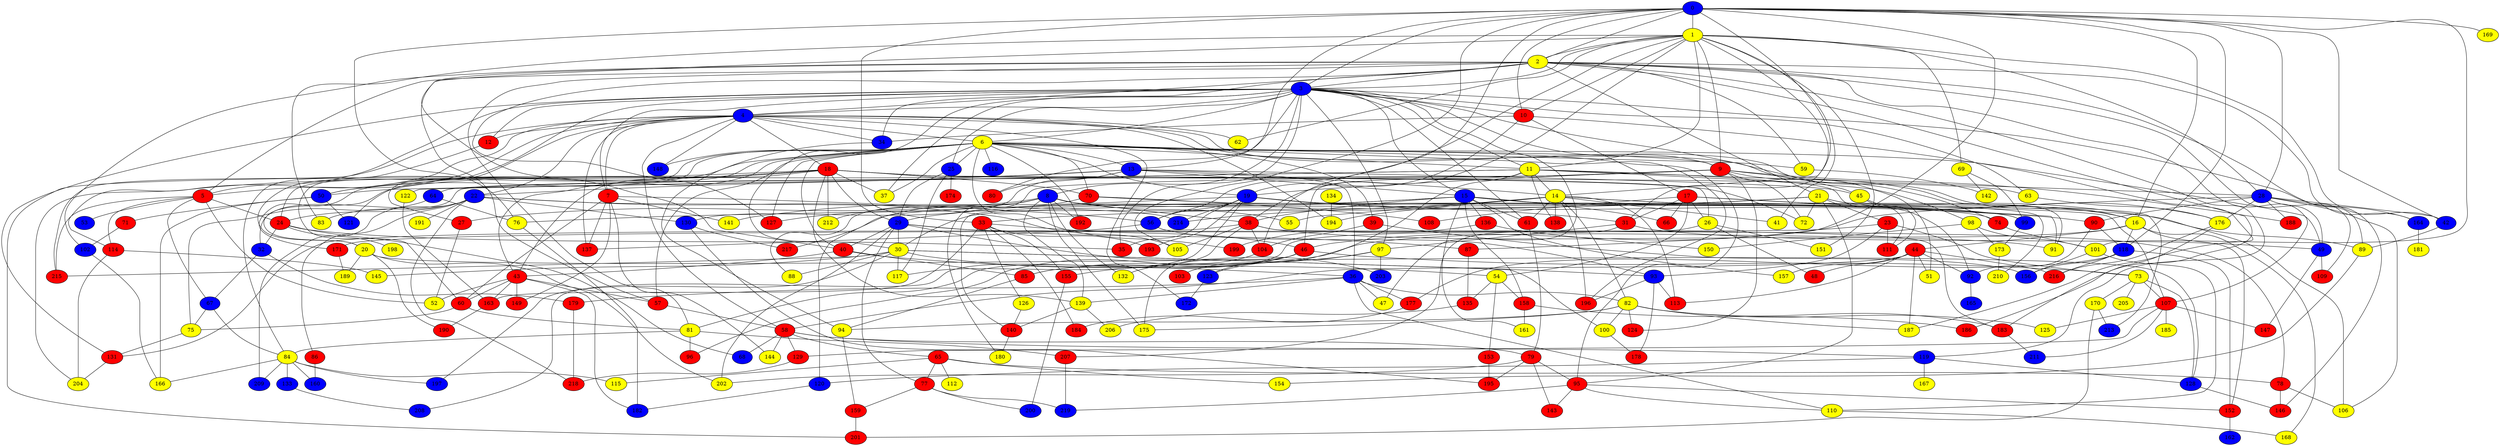 graph {
0 [style = filled fillcolor = blue];
1 [style = filled fillcolor = yellow];
2 [style = filled fillcolor = yellow];
3 [style = filled fillcolor = blue];
4 [style = filled fillcolor = blue];
5 [style = filled fillcolor = red];
6 [style = filled fillcolor = yellow];
7 [style = filled fillcolor = red];
8 [style = filled fillcolor = blue];
9 [style = filled fillcolor = red];
10 [style = filled fillcolor = red];
11 [style = filled fillcolor = yellow];
12 [style = filled fillcolor = red];
13 [style = filled fillcolor = blue];
14 [style = filled fillcolor = yellow];
15 [style = filled fillcolor = blue];
16 [style = filled fillcolor = yellow];
17 [style = filled fillcolor = red];
18 [style = filled fillcolor = red];
19 [style = filled fillcolor = blue];
20 [style = filled fillcolor = yellow];
21 [style = filled fillcolor = yellow];
22 [style = filled fillcolor = blue];
23 [style = filled fillcolor = red];
24 [style = filled fillcolor = red];
25 [style = filled fillcolor = blue];
26 [style = filled fillcolor = yellow];
27 [style = filled fillcolor = red];
28 [style = filled fillcolor = blue];
29 [style = filled fillcolor = blue];
30 [style = filled fillcolor = yellow];
31 [style = filled fillcolor = red];
32 [style = filled fillcolor = blue];
33 [style = filled fillcolor = red];
34 [style = filled fillcolor = blue];
35 [style = filled fillcolor = red];
36 [style = filled fillcolor = blue];
37 [style = filled fillcolor = yellow];
38 [style = filled fillcolor = red];
39 [style = filled fillcolor = red];
40 [style = filled fillcolor = red];
41 [style = filled fillcolor = yellow];
42 [style = filled fillcolor = blue];
43 [style = filled fillcolor = red];
44 [style = filled fillcolor = red];
45 [style = filled fillcolor = yellow];
46 [style = filled fillcolor = red];
47 [style = filled fillcolor = yellow];
48 [style = filled fillcolor = red];
49 [style = filled fillcolor = blue];
50 [style = filled fillcolor = blue];
51 [style = filled fillcolor = yellow];
52 [style = filled fillcolor = yellow];
53 [style = filled fillcolor = blue];
54 [style = filled fillcolor = yellow];
55 [style = filled fillcolor = yellow];
56 [style = filled fillcolor = blue];
57 [style = filled fillcolor = red];
58 [style = filled fillcolor = red];
59 [style = filled fillcolor = yellow];
60 [style = filled fillcolor = red];
61 [style = filled fillcolor = red];
62 [style = filled fillcolor = yellow];
63 [style = filled fillcolor = yellow];
64 [style = filled fillcolor = blue];
65 [style = filled fillcolor = red];
66 [style = filled fillcolor = red];
67 [style = filled fillcolor = blue];
68 [style = filled fillcolor = blue];
69 [style = filled fillcolor = yellow];
70 [style = filled fillcolor = red];
71 [style = filled fillcolor = red];
72 [style = filled fillcolor = yellow];
73 [style = filled fillcolor = yellow];
74 [style = filled fillcolor = red];
75 [style = filled fillcolor = yellow];
76 [style = filled fillcolor = yellow];
77 [style = filled fillcolor = red];
78 [style = filled fillcolor = red];
79 [style = filled fillcolor = red];
80 [style = filled fillcolor = red];
81 [style = filled fillcolor = yellow];
82 [style = filled fillcolor = yellow];
83 [style = filled fillcolor = yellow];
84 [style = filled fillcolor = yellow];
85 [style = filled fillcolor = red];
86 [style = filled fillcolor = red];
87 [style = filled fillcolor = red];
88 [style = filled fillcolor = yellow];
89 [style = filled fillcolor = yellow];
90 [style = filled fillcolor = red];
91 [style = filled fillcolor = yellow];
92 [style = filled fillcolor = blue];
93 [style = filled fillcolor = blue];
94 [style = filled fillcolor = yellow];
95 [style = filled fillcolor = red];
96 [style = filled fillcolor = red];
97 [style = filled fillcolor = yellow];
98 [style = filled fillcolor = yellow];
99 [style = filled fillcolor = blue];
100 [style = filled fillcolor = yellow];
101 [style = filled fillcolor = yellow];
102 [style = filled fillcolor = blue];
103 [style = filled fillcolor = red];
104 [style = filled fillcolor = red];
105 [style = filled fillcolor = yellow];
106 [style = filled fillcolor = yellow];
107 [style = filled fillcolor = red];
108 [style = filled fillcolor = red];
109 [style = filled fillcolor = red];
110 [style = filled fillcolor = yellow];
111 [style = filled fillcolor = red];
112 [style = filled fillcolor = yellow];
113 [style = filled fillcolor = red];
114 [style = filled fillcolor = red];
115 [style = filled fillcolor = yellow];
116 [style = filled fillcolor = blue];
117 [style = filled fillcolor = yellow];
118 [style = filled fillcolor = blue];
119 [style = filled fillcolor = blue];
120 [style = filled fillcolor = blue];
121 [style = filled fillcolor = blue];
122 [style = filled fillcolor = yellow];
123 [style = filled fillcolor = blue];
124 [style = filled fillcolor = red];
125 [style = filled fillcolor = yellow];
126 [style = filled fillcolor = yellow];
127 [style = filled fillcolor = red];
128 [style = filled fillcolor = blue];
129 [style = filled fillcolor = red];
130 [style = filled fillcolor = blue];
131 [style = filled fillcolor = red];
132 [style = filled fillcolor = yellow];
133 [style = filled fillcolor = blue];
134 [style = filled fillcolor = yellow];
135 [style = filled fillcolor = red];
136 [style = filled fillcolor = red];
137 [style = filled fillcolor = red];
138 [style = filled fillcolor = red];
139 [style = filled fillcolor = yellow];
140 [style = filled fillcolor = red];
141 [style = filled fillcolor = yellow];
142 [style = filled fillcolor = yellow];
143 [style = filled fillcolor = red];
144 [style = filled fillcolor = yellow];
145 [style = filled fillcolor = yellow];
146 [style = filled fillcolor = red];
147 [style = filled fillcolor = red];
148 [style = filled fillcolor = blue];
149 [style = filled fillcolor = red];
150 [style = filled fillcolor = yellow];
151 [style = filled fillcolor = yellow];
152 [style = filled fillcolor = red];
153 [style = filled fillcolor = red];
154 [style = filled fillcolor = yellow];
155 [style = filled fillcolor = red];
156 [style = filled fillcolor = blue];
157 [style = filled fillcolor = yellow];
158 [style = filled fillcolor = red];
159 [style = filled fillcolor = red];
160 [style = filled fillcolor = blue];
161 [style = filled fillcolor = yellow];
162 [style = filled fillcolor = blue];
163 [style = filled fillcolor = red];
164 [style = filled fillcolor = blue];
165 [style = filled fillcolor = blue];
166 [style = filled fillcolor = yellow];
167 [style = filled fillcolor = yellow];
168 [style = filled fillcolor = yellow];
169 [style = filled fillcolor = yellow];
170 [style = filled fillcolor = yellow];
171 [style = filled fillcolor = red];
172 [style = filled fillcolor = blue];
173 [style = filled fillcolor = yellow];
174 [style = filled fillcolor = red];
175 [style = filled fillcolor = yellow];
176 [style = filled fillcolor = yellow];
177 [style = filled fillcolor = red];
178 [style = filled fillcolor = red];
179 [style = filled fillcolor = red];
180 [style = filled fillcolor = yellow];
181 [style = filled fillcolor = yellow];
182 [style = filled fillcolor = blue];
183 [style = filled fillcolor = red];
184 [style = filled fillcolor = red];
185 [style = filled fillcolor = yellow];
186 [style = filled fillcolor = red];
187 [style = filled fillcolor = yellow];
188 [style = filled fillcolor = red];
189 [style = filled fillcolor = yellow];
190 [style = filled fillcolor = red];
191 [style = filled fillcolor = yellow];
192 [style = filled fillcolor = red];
193 [style = filled fillcolor = red];
194 [style = filled fillcolor = yellow];
195 [style = filled fillcolor = red];
196 [style = filled fillcolor = red];
197 [style = filled fillcolor = blue];
198 [style = filled fillcolor = yellow];
199 [style = filled fillcolor = red];
200 [style = filled fillcolor = blue];
201 [style = filled fillcolor = red];
202 [style = filled fillcolor = yellow];
203 [style = filled fillcolor = blue];
204 [style = filled fillcolor = yellow];
205 [style = filled fillcolor = yellow];
206 [style = filled fillcolor = yellow];
207 [style = filled fillcolor = red];
208 [style = filled fillcolor = blue];
209 [style = filled fillcolor = blue];
210 [style = filled fillcolor = yellow];
211 [style = filled fillcolor = blue];
212 [style = filled fillcolor = yellow];
213 [style = filled fillcolor = blue];
214 [style = filled fillcolor = blue];
215 [style = filled fillcolor = red];
216 [style = filled fillcolor = red];
217 [style = filled fillcolor = red];
218 [style = filled fillcolor = red];
219 [style = filled fillcolor = blue];
0 -- 13;
0 -- 10;
0 -- 3;
0 -- 2;
0 -- 1;
0 -- 14;
0 -- 16;
0 -- 28;
0 -- 33;
0 -- 42;
0 -- 76;
0 -- 87;
0 -- 101;
0 -- 104;
0 -- 105;
0 -- 118;
0 -- 169;
1 -- 2;
1 -- 3;
1 -- 9;
1 -- 10;
1 -- 11;
1 -- 28;
1 -- 31;
1 -- 38;
1 -- 40;
1 -- 41;
1 -- 42;
1 -- 56;
1 -- 62;
1 -- 69;
1 -- 83;
1 -- 151;
2 -- 3;
2 -- 4;
2 -- 5;
2 -- 21;
2 -- 34;
2 -- 49;
2 -- 57;
2 -- 59;
2 -- 81;
2 -- 89;
2 -- 102;
2 -- 107;
2 -- 119;
2 -- 127;
2 -- 164;
2 -- 186;
3 -- 4;
3 -- 5;
3 -- 6;
3 -- 7;
3 -- 8;
3 -- 9;
3 -- 10;
3 -- 11;
3 -- 12;
3 -- 15;
3 -- 25;
3 -- 27;
3 -- 30;
3 -- 35;
3 -- 37;
3 -- 45;
3 -- 47;
3 -- 61;
3 -- 63;
3 -- 80;
3 -- 97;
3 -- 131;
3 -- 146;
4 -- 5;
4 -- 6;
4 -- 7;
4 -- 12;
4 -- 16;
4 -- 18;
4 -- 20;
4 -- 22;
4 -- 34;
4 -- 58;
4 -- 62;
4 -- 74;
4 -- 114;
4 -- 137;
4 -- 148;
4 -- 172;
4 -- 194;
4 -- 215;
5 -- 24;
5 -- 52;
5 -- 53;
5 -- 67;
5 -- 114;
5 -- 215;
6 -- 9;
6 -- 11;
6 -- 13;
6 -- 19;
6 -- 24;
6 -- 25;
6 -- 37;
6 -- 39;
6 -- 40;
6 -- 43;
6 -- 49;
6 -- 50;
6 -- 57;
6 -- 59;
6 -- 60;
6 -- 70;
6 -- 95;
6 -- 116;
6 -- 121;
6 -- 127;
6 -- 148;
6 -- 192;
6 -- 196;
6 -- 199;
7 -- 56;
7 -- 60;
7 -- 137;
7 -- 141;
7 -- 144;
7 -- 149;
8 -- 27;
8 -- 38;
8 -- 55;
8 -- 74;
8 -- 88;
8 -- 127;
8 -- 132;
8 -- 139;
8 -- 175;
8 -- 192;
8 -- 212;
9 -- 19;
9 -- 32;
9 -- 51;
9 -- 64;
9 -- 72;
9 -- 91;
9 -- 124;
9 -- 180;
9 -- 188;
10 -- 17;
10 -- 19;
10 -- 34;
10 -- 187;
11 -- 14;
11 -- 28;
11 -- 46;
11 -- 50;
11 -- 98;
11 -- 111;
11 -- 122;
11 -- 123;
11 -- 138;
12 -- 84;
13 -- 14;
13 -- 15;
13 -- 22;
13 -- 36;
13 -- 45;
13 -- 80;
13 -- 130;
13 -- 204;
14 -- 16;
14 -- 30;
14 -- 41;
14 -- 55;
14 -- 61;
14 -- 82;
14 -- 113;
14 -- 138;
14 -- 194;
14 -- 196;
14 -- 210;
14 -- 214;
15 -- 29;
15 -- 38;
15 -- 61;
15 -- 66;
15 -- 89;
15 -- 107;
15 -- 136;
15 -- 140;
15 -- 157;
15 -- 158;
15 -- 161;
16 -- 44;
16 -- 85;
16 -- 118;
16 -- 152;
16 -- 168;
17 -- 26;
17 -- 31;
17 -- 54;
17 -- 66;
17 -- 91;
17 -- 106;
17 -- 108;
18 -- 20;
18 -- 26;
18 -- 29;
18 -- 37;
18 -- 43;
18 -- 50;
18 -- 63;
18 -- 70;
18 -- 72;
18 -- 139;
18 -- 171;
18 -- 201;
18 -- 212;
19 -- 31;
19 -- 35;
19 -- 56;
19 -- 90;
19 -- 99;
19 -- 117;
19 -- 141;
19 -- 193;
19 -- 214;
20 -- 128;
20 -- 189;
20 -- 190;
20 -- 202;
21 -- 23;
21 -- 33;
21 -- 72;
21 -- 76;
21 -- 95;
21 -- 176;
21 -- 213;
21 -- 217;
22 -- 24;
22 -- 83;
22 -- 86;
22 -- 105;
22 -- 130;
22 -- 191;
22 -- 209;
22 -- 214;
22 -- 218;
23 -- 73;
23 -- 93;
23 -- 111;
23 -- 171;
24 -- 32;
24 -- 35;
24 -- 68;
24 -- 198;
25 -- 29;
25 -- 117;
25 -- 174;
26 -- 48;
26 -- 81;
26 -- 151;
27 -- 52;
28 -- 42;
28 -- 46;
28 -- 90;
28 -- 106;
28 -- 109;
28 -- 164;
28 -- 176;
28 -- 188;
29 -- 30;
29 -- 40;
29 -- 77;
29 -- 78;
29 -- 87;
29 -- 202;
29 -- 203;
30 -- 36;
30 -- 88;
30 -- 93;
30 -- 100;
30 -- 117;
30 -- 145;
30 -- 197;
30 -- 215;
31 -- 49;
31 -- 97;
31 -- 207;
32 -- 67;
32 -- 179;
33 -- 46;
33 -- 126;
33 -- 155;
33 -- 163;
33 -- 184;
33 -- 193;
34 -- 94;
36 -- 47;
36 -- 82;
36 -- 110;
36 -- 139;
36 -- 177;
36 -- 179;
38 -- 91;
38 -- 104;
38 -- 105;
38 -- 131;
38 -- 183;
38 -- 208;
39 -- 104;
39 -- 156;
40 -- 43;
40 -- 54;
40 -- 85;
42 -- 89;
43 -- 52;
43 -- 57;
43 -- 60;
43 -- 149;
43 -- 163;
43 -- 182;
44 -- 48;
44 -- 51;
44 -- 58;
44 -- 92;
44 -- 113;
44 -- 157;
44 -- 187;
44 -- 216;
45 -- 92;
45 -- 111;
46 -- 73;
46 -- 85;
46 -- 96;
46 -- 103;
46 -- 175;
49 -- 109;
49 -- 147;
50 -- 71;
50 -- 121;
50 -- 166;
54 -- 135;
54 -- 153;
54 -- 158;
56 -- 93;
56 -- 137;
57 -- 58;
58 -- 65;
58 -- 68;
58 -- 79;
58 -- 119;
58 -- 129;
58 -- 144;
59 -- 142;
60 -- 75;
60 -- 81;
61 -- 79;
63 -- 176;
64 -- 75;
64 -- 76;
65 -- 77;
65 -- 78;
65 -- 112;
65 -- 115;
65 -- 154;
67 -- 75;
67 -- 84;
69 -- 99;
69 -- 142;
70 -- 99;
70 -- 108;
70 -- 120;
71 -- 102;
73 -- 107;
73 -- 128;
73 -- 170;
73 -- 205;
74 -- 101;
75 -- 131;
76 -- 182;
77 -- 159;
77 -- 200;
77 -- 219;
78 -- 106;
78 -- 146;
79 -- 95;
79 -- 143;
79 -- 195;
79 -- 202;
81 -- 84;
81 -- 96;
81 -- 207;
82 -- 94;
82 -- 100;
82 -- 124;
82 -- 125;
82 -- 175;
82 -- 183;
82 -- 187;
84 -- 115;
84 -- 133;
84 -- 160;
84 -- 166;
84 -- 197;
84 -- 209;
85 -- 94;
86 -- 160;
87 -- 135;
89 -- 154;
90 -- 92;
90 -- 118;
92 -- 165;
93 -- 113;
93 -- 178;
93 -- 196;
94 -- 159;
95 -- 110;
95 -- 143;
95 -- 152;
95 -- 219;
97 -- 123;
97 -- 155;
97 -- 203;
98 -- 101;
98 -- 150;
98 -- 173;
99 -- 173;
100 -- 178;
101 -- 110;
101 -- 156;
102 -- 166;
104 -- 132;
107 -- 125;
107 -- 129;
107 -- 147;
107 -- 185;
107 -- 211;
110 -- 168;
114 -- 145;
114 -- 204;
118 -- 152;
118 -- 156;
118 -- 177;
118 -- 216;
119 -- 120;
119 -- 128;
119 -- 167;
120 -- 182;
122 -- 163;
123 -- 172;
126 -- 140;
128 -- 146;
129 -- 218;
130 -- 195;
130 -- 217;
131 -- 204;
133 -- 208;
134 -- 194;
135 -- 206;
136 -- 150;
136 -- 199;
139 -- 140;
139 -- 206;
140 -- 180;
152 -- 162;
153 -- 195;
155 -- 200;
158 -- 161;
158 -- 186;
159 -- 201;
163 -- 190;
164 -- 181;
170 -- 201;
170 -- 213;
171 -- 189;
173 -- 210;
176 -- 183;
176 -- 216;
177 -- 184;
179 -- 218;
183 -- 211;
207 -- 219;
}

